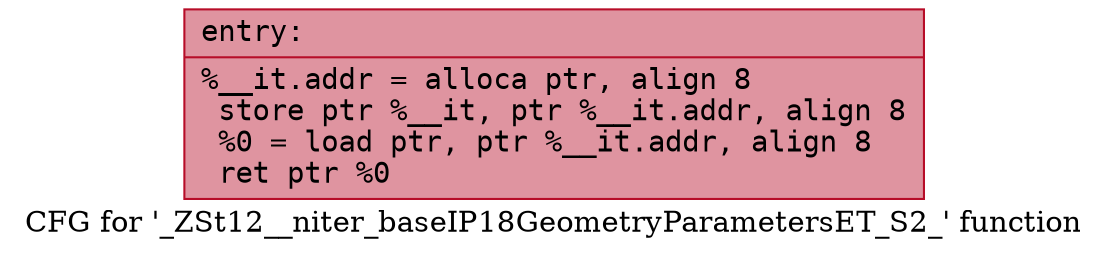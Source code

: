 digraph "CFG for '_ZSt12__niter_baseIP18GeometryParametersET_S2_' function" {
	label="CFG for '_ZSt12__niter_baseIP18GeometryParametersET_S2_' function";

	Node0x562c4e5ce280 [shape=record,color="#b70d28ff", style=filled, fillcolor="#b70d2870" fontname="Courier",label="{entry:\l|  %__it.addr = alloca ptr, align 8\l  store ptr %__it, ptr %__it.addr, align 8\l  %0 = load ptr, ptr %__it.addr, align 8\l  ret ptr %0\l}"];
}
